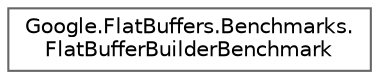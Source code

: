 digraph "Graphical Class Hierarchy"
{
 // LATEX_PDF_SIZE
  bgcolor="transparent";
  edge [fontname=Helvetica,fontsize=10,labelfontname=Helvetica,labelfontsize=10];
  node [fontname=Helvetica,fontsize=10,shape=box,height=0.2,width=0.4];
  rankdir="LR";
  Node0 [id="Node000000",label="Google.FlatBuffers.Benchmarks.\lFlatBufferBuilderBenchmark",height=0.2,width=0.4,color="grey40", fillcolor="white", style="filled",URL="$classGoogle_1_1FlatBuffers_1_1Benchmarks_1_1FlatBufferBuilderBenchmark.html",tooltip=" "];
}
